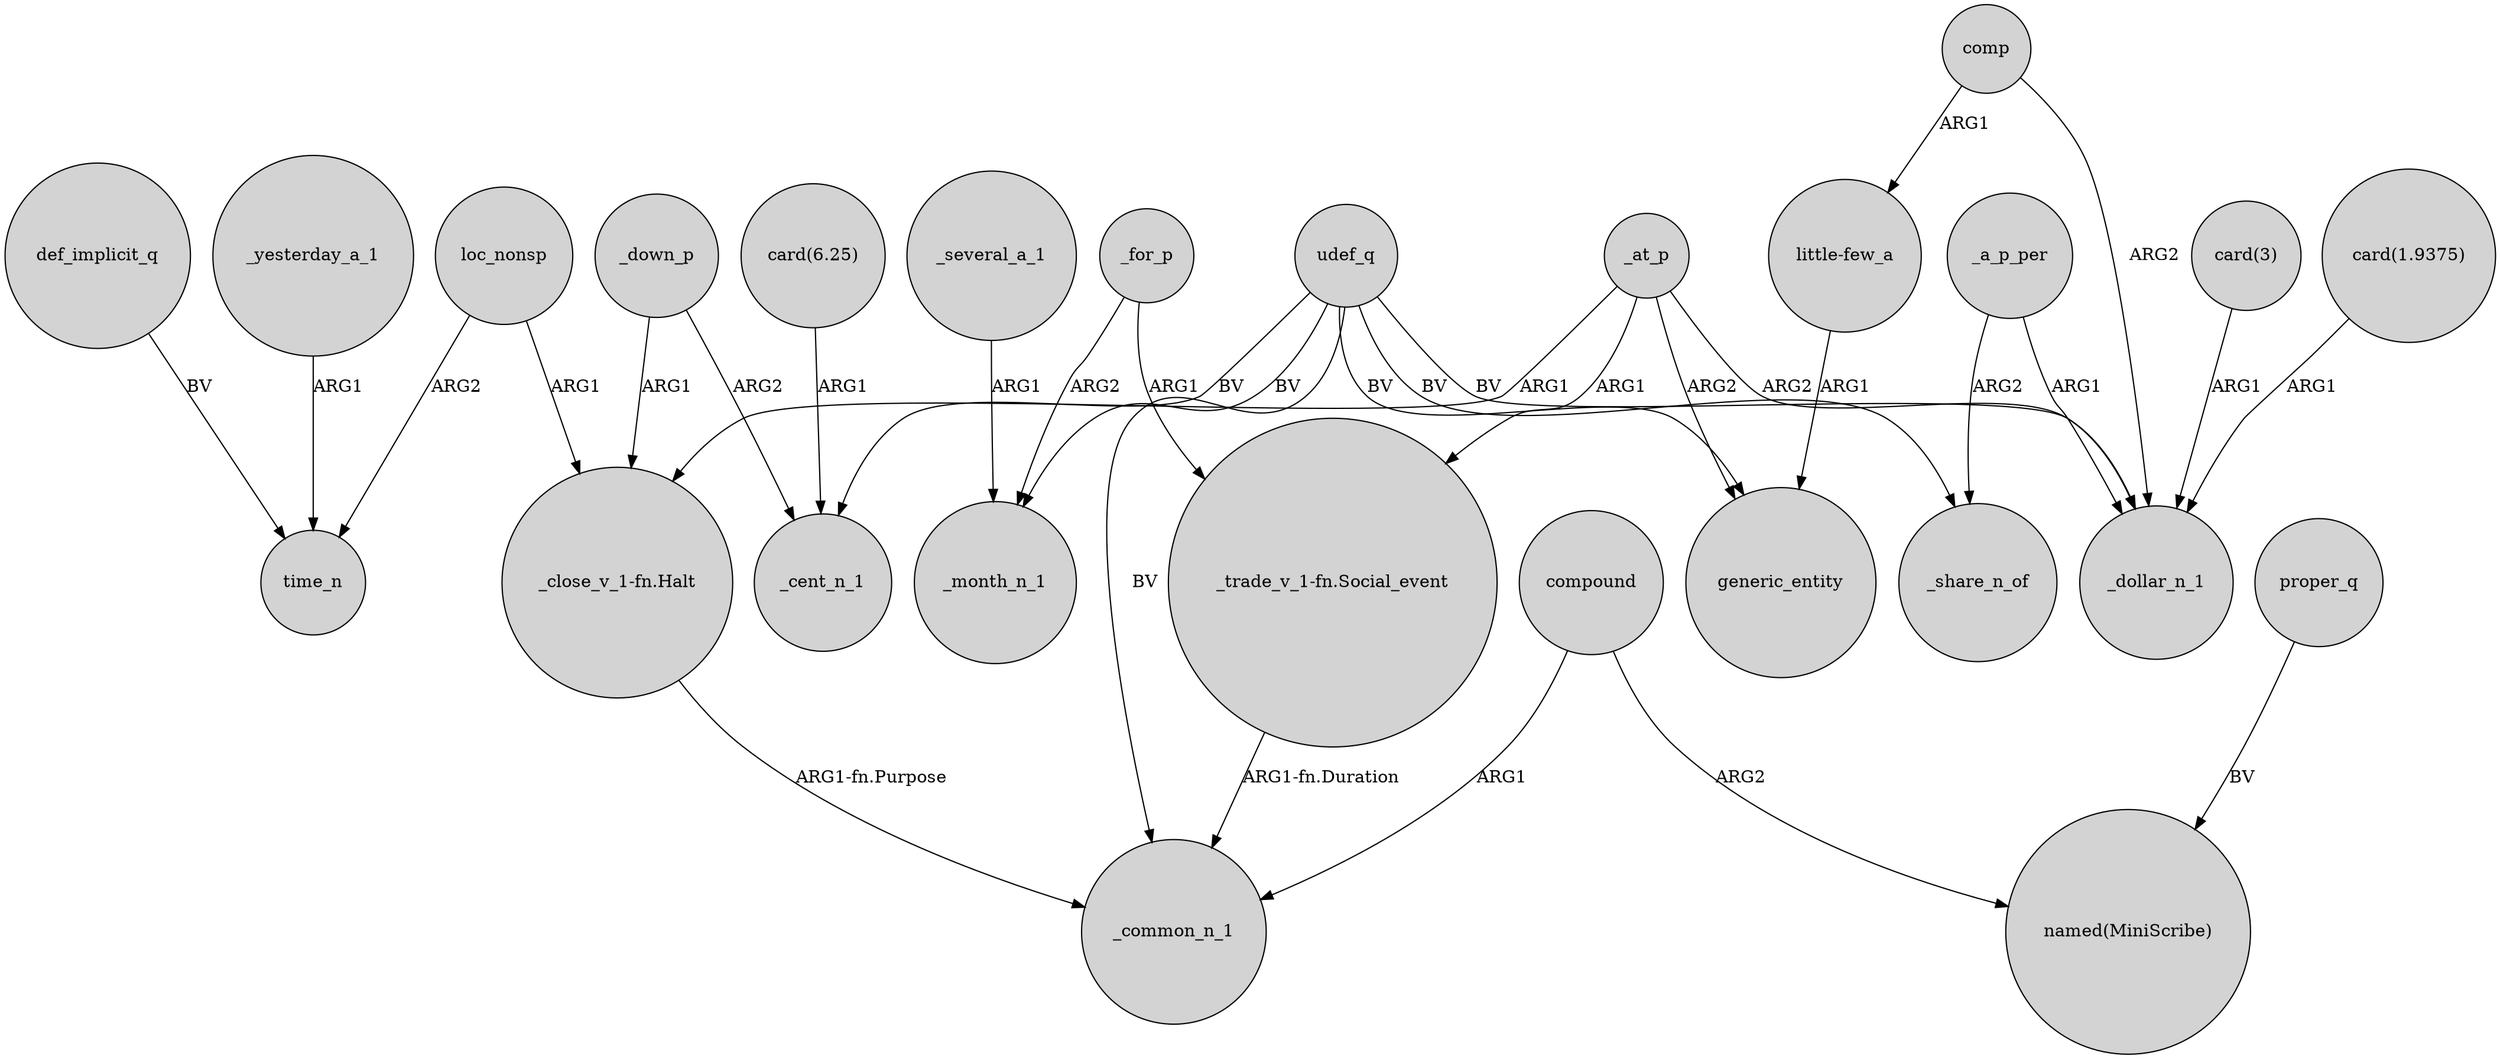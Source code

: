 digraph {
	node [shape=circle style=filled]
	udef_q -> _month_n_1 [label=BV]
	comp -> _dollar_n_1 [label=ARG2]
	_down_p -> "_close_v_1-fn.Halt" [label=ARG1]
	_for_p -> "_trade_v_1-fn.Social_event" [label=ARG1]
	_down_p -> _cent_n_1 [label=ARG2]
	"card(3)" -> _dollar_n_1 [label=ARG1]
	compound -> _common_n_1 [label=ARG1]
	_yesterday_a_1 -> time_n [label=ARG1]
	_several_a_1 -> _month_n_1 [label=ARG1]
	loc_nonsp -> "_close_v_1-fn.Halt" [label=ARG1]
	udef_q -> _common_n_1 [label=BV]
	udef_q -> _cent_n_1 [label=BV]
	udef_q -> generic_entity [label=BV]
	compound -> "named(MiniScribe)" [label=ARG2]
	"little-few_a" -> generic_entity [label=ARG1]
	_at_p -> "_trade_v_1-fn.Social_event" [label=ARG1]
	_at_p -> _dollar_n_1 [label=ARG2]
	proper_q -> "named(MiniScribe)" [label=BV]
	_a_p_per -> _share_n_of [label=ARG2]
	_for_p -> _month_n_1 [label=ARG2]
	udef_q -> _share_n_of [label=BV]
	_at_p -> "_close_v_1-fn.Halt" [label=ARG1]
	udef_q -> _dollar_n_1 [label=BV]
	_a_p_per -> _dollar_n_1 [label=ARG1]
	comp -> "little-few_a" [label=ARG1]
	"card(1.9375)" -> _dollar_n_1 [label=ARG1]
	loc_nonsp -> time_n [label=ARG2]
	"card(6.25)" -> _cent_n_1 [label=ARG1]
	def_implicit_q -> time_n [label=BV]
	"_close_v_1-fn.Halt" -> _common_n_1 [label="ARG1-fn.Purpose"]
	"_trade_v_1-fn.Social_event" -> _common_n_1 [label="ARG1-fn.Duration"]
	_at_p -> generic_entity [label=ARG2]
}
